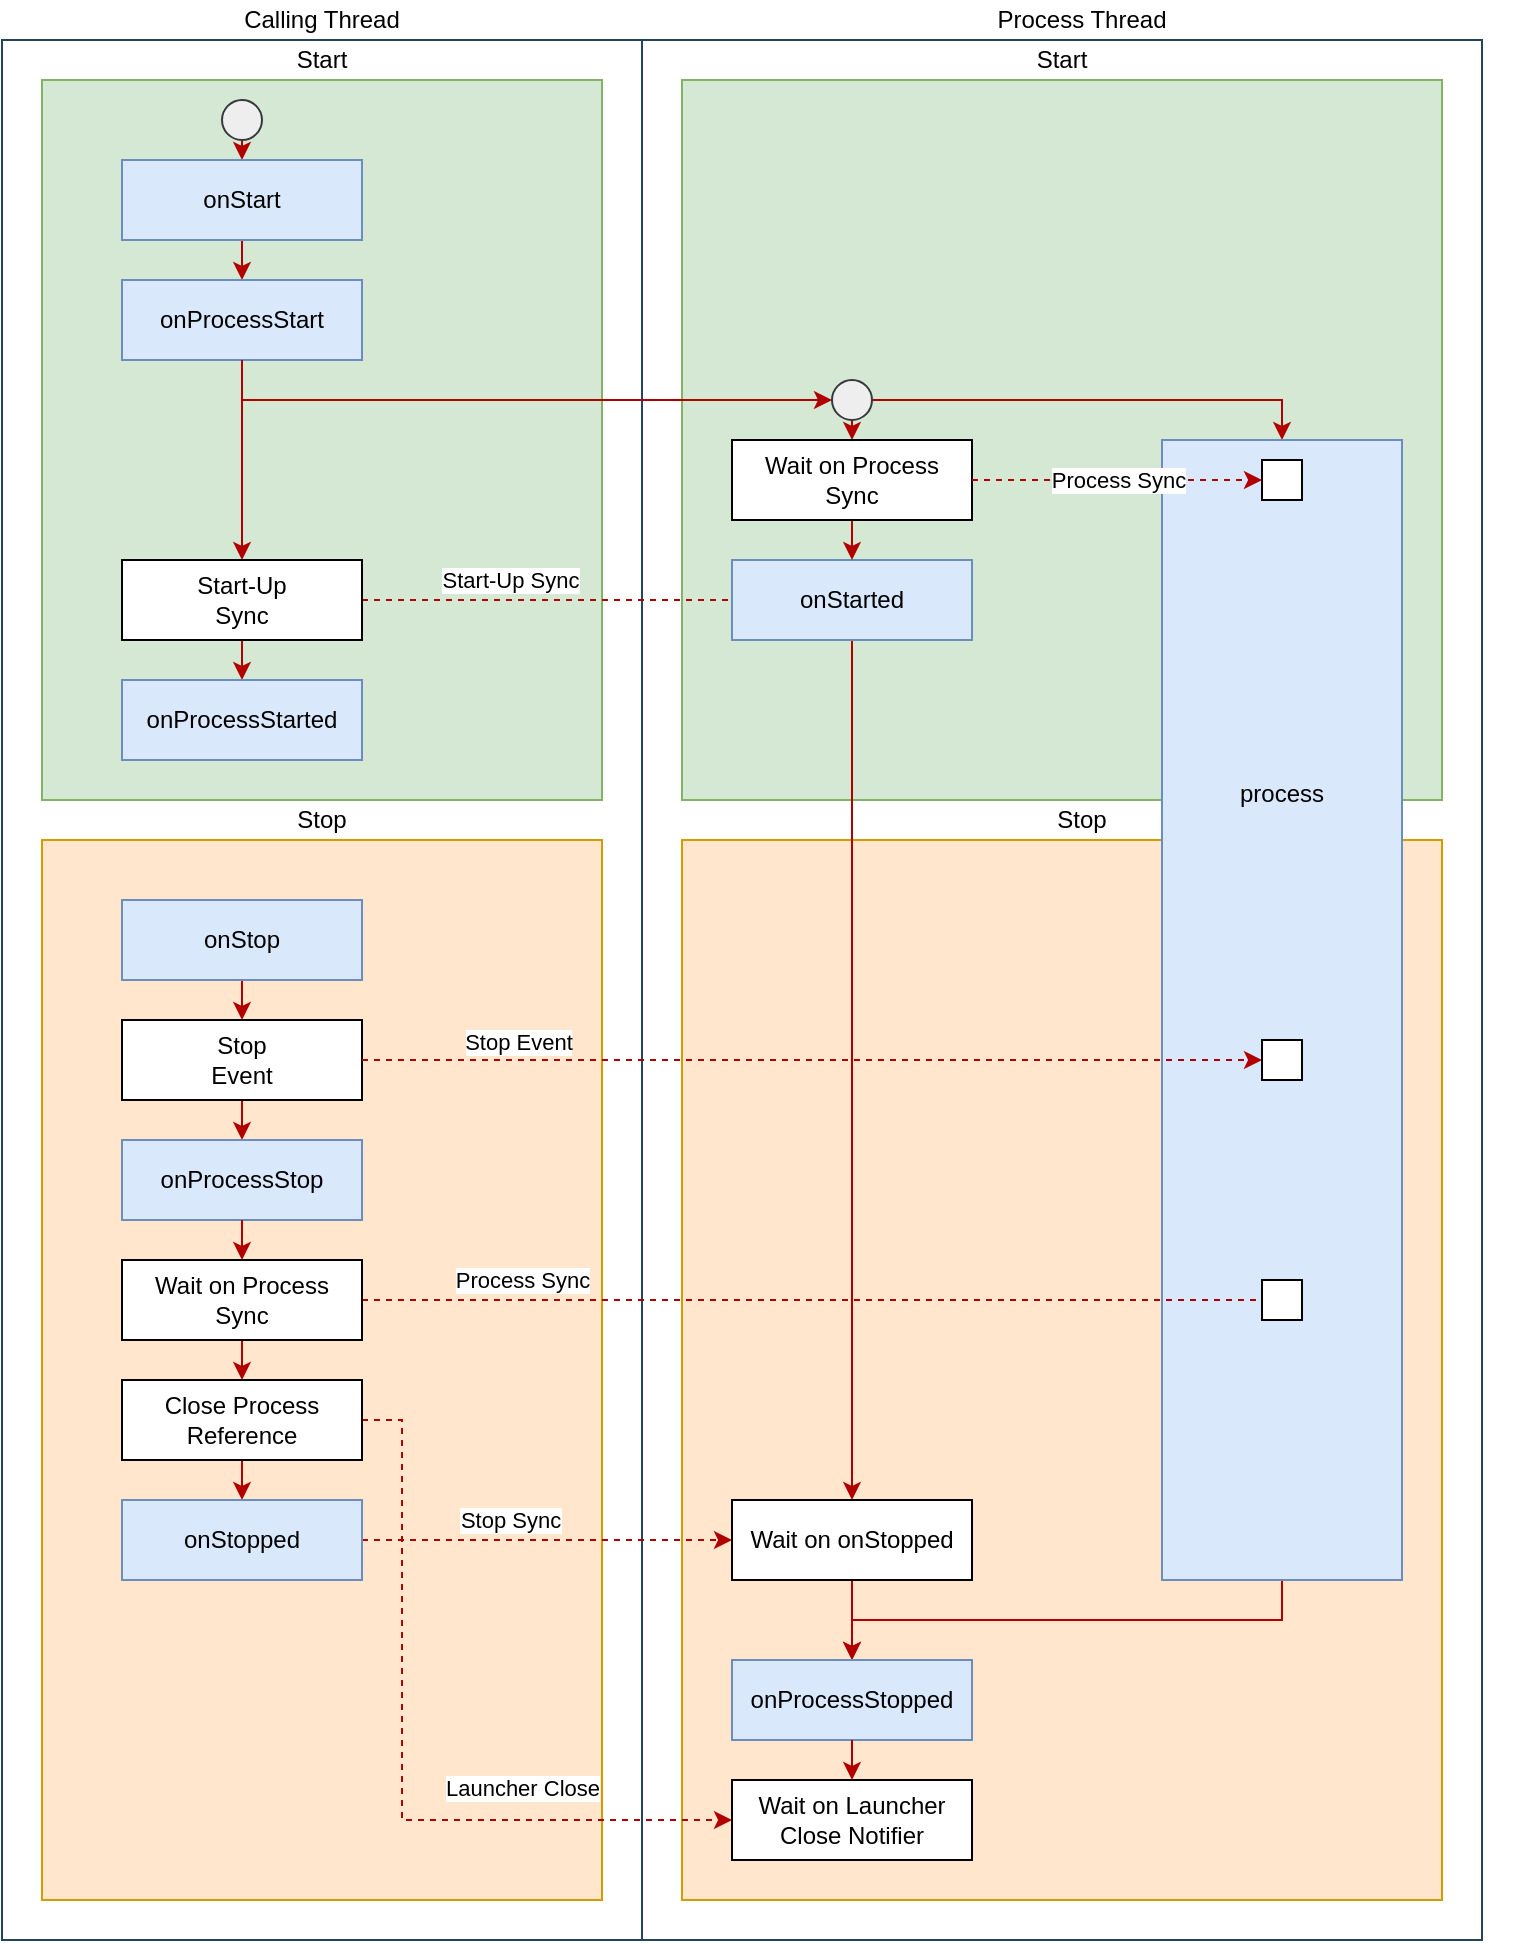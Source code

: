 <mxfile version="24.7.10">
  <diagram name="JKI" id="EsQEIfS5O7bUuRCNOIGf">
    <mxGraphModel dx="2045" dy="652" grid="1" gridSize="10" guides="1" tooltips="1" connect="1" arrows="1" fold="1" page="1" pageScale="1" pageWidth="850" pageHeight="1100" math="0" shadow="0">
      <root>
        <mxCell id="0" />
        <mxCell id="1" parent="0" />
        <mxCell id="qxblCZBRoI3jqUzUjEoY-41" value="" style="rounded=0;whiteSpace=wrap;html=1;fillColor=none;strokeColor=#23445d;" vertex="1" parent="1">
          <mxGeometry x="260" y="100" width="420" height="950" as="geometry" />
        </mxCell>
        <mxCell id="qxblCZBRoI3jqUzUjEoY-39" value="" style="rounded=0;whiteSpace=wrap;html=1;fillColor=none;strokeColor=#23445d;" vertex="1" parent="1">
          <mxGeometry x="-60" y="100" width="320" height="950" as="geometry" />
        </mxCell>
        <mxCell id="qxblCZBRoI3jqUzUjEoY-37" value="" style="rounded=0;whiteSpace=wrap;html=1;fillColor=#ffe6cc;strokeColor=#d79b00;" vertex="1" parent="1">
          <mxGeometry x="280" y="500" width="380" height="530" as="geometry" />
        </mxCell>
        <mxCell id="qxblCZBRoI3jqUzUjEoY-29" value="" style="rounded=0;whiteSpace=wrap;html=1;fillColor=#ffe6cc;strokeColor=#d79b00;" vertex="1" parent="1">
          <mxGeometry x="-40" y="500" width="280" height="530" as="geometry" />
        </mxCell>
        <mxCell id="qxblCZBRoI3jqUzUjEoY-25" value="" style="rounded=0;whiteSpace=wrap;html=1;fillColor=#d5e8d4;strokeColor=#82b366;" vertex="1" parent="1">
          <mxGeometry x="280" y="120" width="380" height="360" as="geometry" />
        </mxCell>
        <mxCell id="qxblCZBRoI3jqUzUjEoY-23" value="" style="rounded=0;whiteSpace=wrap;html=1;fillColor=#d5e8d4;strokeColor=#82b366;" vertex="1" parent="1">
          <mxGeometry x="-40" y="120" width="280" height="360" as="geometry" />
        </mxCell>
        <mxCell id="qxblCZBRoI3jqUzUjEoY-1" value="Calling Thread" style="text;html=1;align=center;verticalAlign=middle;whiteSpace=wrap;rounded=0;" vertex="1" parent="1">
          <mxGeometry x="-60" y="80" width="320" height="20" as="geometry" />
        </mxCell>
        <mxCell id="qxblCZBRoI3jqUzUjEoY-2" value="Process Thread" style="text;html=1;align=center;verticalAlign=middle;whiteSpace=wrap;rounded=0;" vertex="1" parent="1">
          <mxGeometry x="260" y="80" width="440" height="20" as="geometry" />
        </mxCell>
        <mxCell id="qxblCZBRoI3jqUzUjEoY-3" value="Start" style="text;html=1;align=center;verticalAlign=middle;whiteSpace=wrap;rounded=0;" vertex="1" parent="1">
          <mxGeometry x="280" y="100" width="380" height="20" as="geometry" />
        </mxCell>
        <mxCell id="qxblCZBRoI3jqUzUjEoY-4" value="Start" style="text;html=1;align=center;verticalAlign=middle;whiteSpace=wrap;rounded=0;" vertex="1" parent="1">
          <mxGeometry x="-40" y="100" width="280" height="20" as="geometry" />
        </mxCell>
        <mxCell id="qxblCZBRoI3jqUzUjEoY-15" style="edgeStyle=orthogonalEdgeStyle;rounded=0;orthogonalLoop=1;jettySize=auto;html=1;exitX=0.5;exitY=1;exitDx=0;exitDy=0;exitPerimeter=0;entryX=0.5;entryY=0;entryDx=0;entryDy=0;fillColor=#e51400;strokeColor=#B20000;" edge="1" parent="1" source="qxblCZBRoI3jqUzUjEoY-6" target="qxblCZBRoI3jqUzUjEoY-7">
          <mxGeometry relative="1" as="geometry" />
        </mxCell>
        <mxCell id="qxblCZBRoI3jqUzUjEoY-6" value="" style="verticalLabelPosition=bottom;verticalAlign=top;html=1;shape=mxgraph.flowchart.on-page_reference;fillColor=#eeeeee;strokeColor=#36393d;" vertex="1" parent="1">
          <mxGeometry x="50" y="130" width="20" height="20" as="geometry" />
        </mxCell>
        <mxCell id="qxblCZBRoI3jqUzUjEoY-14" style="edgeStyle=orthogonalEdgeStyle;rounded=0;orthogonalLoop=1;jettySize=auto;html=1;exitX=0.5;exitY=1;exitDx=0;exitDy=0;entryX=0.5;entryY=0;entryDx=0;entryDy=0;fillColor=#e51400;strokeColor=#B20000;" edge="1" parent="1" source="qxblCZBRoI3jqUzUjEoY-7" target="qxblCZBRoI3jqUzUjEoY-8">
          <mxGeometry relative="1" as="geometry" />
        </mxCell>
        <mxCell id="qxblCZBRoI3jqUzUjEoY-7" value="onStart" style="html=1;whiteSpace=wrap;fillColor=#dae8fc;strokeColor=#6c8ebf;" vertex="1" parent="1">
          <mxGeometry y="160" width="120" height="40" as="geometry" />
        </mxCell>
        <mxCell id="qxblCZBRoI3jqUzUjEoY-13" style="edgeStyle=orthogonalEdgeStyle;rounded=0;orthogonalLoop=1;jettySize=auto;html=1;exitX=0.5;exitY=1;exitDx=0;exitDy=0;entryX=0.5;entryY=0;entryDx=0;entryDy=0;fillColor=#e51400;strokeColor=#B20000;" edge="1" parent="1" source="qxblCZBRoI3jqUzUjEoY-8" target="qxblCZBRoI3jqUzUjEoY-9">
          <mxGeometry relative="1" as="geometry" />
        </mxCell>
        <mxCell id="qxblCZBRoI3jqUzUjEoY-8" value="onProcessStart" style="html=1;whiteSpace=wrap;fillColor=#dae8fc;strokeColor=#6c8ebf;" vertex="1" parent="1">
          <mxGeometry y="220" width="120" height="40" as="geometry" />
        </mxCell>
        <mxCell id="qxblCZBRoI3jqUzUjEoY-12" value="&lt;div&gt;Start-Up Sync&lt;br&gt;&lt;/div&gt;" style="edgeStyle=orthogonalEdgeStyle;rounded=0;orthogonalLoop=1;jettySize=auto;html=1;exitX=1;exitY=0.5;exitDx=0;exitDy=0;entryX=0;entryY=0.5;entryDx=0;entryDy=0;endArrow=none;endFill=0;dashed=1;fillColor=#e51400;strokeColor=#B20000;" edge="1" parent="1" source="qxblCZBRoI3jqUzUjEoY-9" target="qxblCZBRoI3jqUzUjEoY-11">
          <mxGeometry x="-0.2" y="10" relative="1" as="geometry">
            <mxPoint as="offset" />
          </mxGeometry>
        </mxCell>
        <mxCell id="qxblCZBRoI3jqUzUjEoY-16" style="edgeStyle=orthogonalEdgeStyle;rounded=0;orthogonalLoop=1;jettySize=auto;html=1;exitX=0.5;exitY=1;exitDx=0;exitDy=0;entryX=0.5;entryY=0;entryDx=0;entryDy=0;fillColor=#e51400;strokeColor=#B20000;" edge="1" parent="1" source="qxblCZBRoI3jqUzUjEoY-9" target="qxblCZBRoI3jqUzUjEoY-10">
          <mxGeometry relative="1" as="geometry" />
        </mxCell>
        <mxCell id="qxblCZBRoI3jqUzUjEoY-9" value="&lt;div&gt;Start-Up&lt;/div&gt;&lt;div&gt;Sync&lt;br&gt;&lt;/div&gt;" style="html=1;whiteSpace=wrap;" vertex="1" parent="1">
          <mxGeometry y="360" width="120" height="40" as="geometry" />
        </mxCell>
        <mxCell id="qxblCZBRoI3jqUzUjEoY-10" value="onProcessStarted" style="html=1;whiteSpace=wrap;fillColor=#dae8fc;strokeColor=#6c8ebf;" vertex="1" parent="1">
          <mxGeometry y="420" width="120" height="40" as="geometry" />
        </mxCell>
        <mxCell id="qxblCZBRoI3jqUzUjEoY-56" style="edgeStyle=orthogonalEdgeStyle;rounded=0;orthogonalLoop=1;jettySize=auto;html=1;exitX=0.5;exitY=1;exitDx=0;exitDy=0;entryX=0.5;entryY=0;entryDx=0;entryDy=0;fillColor=#e51400;strokeColor=#B20000;" edge="1" parent="1" source="qxblCZBRoI3jqUzUjEoY-11" target="qxblCZBRoI3jqUzUjEoY-48">
          <mxGeometry relative="1" as="geometry" />
        </mxCell>
        <mxCell id="qxblCZBRoI3jqUzUjEoY-11" value="onStarted" style="html=1;whiteSpace=wrap;fillColor=#dae8fc;strokeColor=#6c8ebf;" vertex="1" parent="1">
          <mxGeometry x="305" y="360" width="120" height="40" as="geometry" />
        </mxCell>
        <mxCell id="qxblCZBRoI3jqUzUjEoY-20" style="edgeStyle=orthogonalEdgeStyle;rounded=0;orthogonalLoop=1;jettySize=auto;html=1;exitX=0.5;exitY=1;exitDx=0;exitDy=0;exitPerimeter=0;entryX=0.5;entryY=0;entryDx=0;entryDy=0;fillColor=#e51400;strokeColor=#B20000;" edge="1" parent="1" source="qxblCZBRoI3jqUzUjEoY-17" target="qxblCZBRoI3jqUzUjEoY-19">
          <mxGeometry relative="1" as="geometry" />
        </mxCell>
        <mxCell id="qxblCZBRoI3jqUzUjEoY-26" style="edgeStyle=orthogonalEdgeStyle;rounded=0;orthogonalLoop=1;jettySize=auto;html=1;exitX=1;exitY=0.5;exitDx=0;exitDy=0;exitPerimeter=0;entryX=0.5;entryY=0;entryDx=0;entryDy=0;fillColor=#e51400;strokeColor=#B20000;" edge="1" parent="1" source="qxblCZBRoI3jqUzUjEoY-17" target="qxblCZBRoI3jqUzUjEoY-22">
          <mxGeometry relative="1" as="geometry" />
        </mxCell>
        <mxCell id="qxblCZBRoI3jqUzUjEoY-17" value="" style="verticalLabelPosition=bottom;verticalAlign=top;html=1;shape=mxgraph.flowchart.on-page_reference;fillColor=#eeeeee;strokeColor=#36393d;" vertex="1" parent="1">
          <mxGeometry x="355" y="270" width="20" height="20" as="geometry" />
        </mxCell>
        <mxCell id="qxblCZBRoI3jqUzUjEoY-18" style="edgeStyle=orthogonalEdgeStyle;rounded=0;orthogonalLoop=1;jettySize=auto;html=1;exitX=0.5;exitY=1;exitDx=0;exitDy=0;entryX=0;entryY=0.5;entryDx=0;entryDy=0;entryPerimeter=0;fillColor=#e51400;strokeColor=#B20000;" edge="1" parent="1" source="qxblCZBRoI3jqUzUjEoY-8" target="qxblCZBRoI3jqUzUjEoY-17">
          <mxGeometry relative="1" as="geometry" />
        </mxCell>
        <mxCell id="qxblCZBRoI3jqUzUjEoY-21" style="edgeStyle=orthogonalEdgeStyle;rounded=0;orthogonalLoop=1;jettySize=auto;html=1;exitX=0.5;exitY=1;exitDx=0;exitDy=0;entryX=0.5;entryY=0;entryDx=0;entryDy=0;fillColor=#e51400;strokeColor=#B20000;" edge="1" parent="1" source="qxblCZBRoI3jqUzUjEoY-19" target="qxblCZBRoI3jqUzUjEoY-11">
          <mxGeometry relative="1" as="geometry" />
        </mxCell>
        <mxCell id="qxblCZBRoI3jqUzUjEoY-19" value="&lt;div&gt;Wait on Process&lt;/div&gt;&lt;div&gt;Sync&lt;br&gt;&lt;/div&gt;" style="html=1;whiteSpace=wrap;" vertex="1" parent="1">
          <mxGeometry x="305" y="300" width="120" height="40" as="geometry" />
        </mxCell>
        <mxCell id="qxblCZBRoI3jqUzUjEoY-52" style="edgeStyle=orthogonalEdgeStyle;rounded=0;orthogonalLoop=1;jettySize=auto;html=1;exitX=0.5;exitY=1;exitDx=0;exitDy=0;entryX=0.5;entryY=0;entryDx=0;entryDy=0;fillColor=#e51400;strokeColor=#B20000;" edge="1" parent="1" source="qxblCZBRoI3jqUzUjEoY-22" target="qxblCZBRoI3jqUzUjEoY-51">
          <mxGeometry relative="1" as="geometry">
            <mxPoint x="580" y="870" as="sourcePoint" />
          </mxGeometry>
        </mxCell>
        <mxCell id="qxblCZBRoI3jqUzUjEoY-22" value="&lt;div&gt;process&lt;/div&gt;&lt;div&gt;&lt;br&gt;&lt;/div&gt;&lt;div&gt;&lt;br&gt;&lt;/div&gt;&lt;div&gt;&lt;br&gt;&lt;/div&gt;&lt;div&gt;&lt;br&gt;&lt;/div&gt;&lt;div&gt;&lt;br&gt;&lt;/div&gt;&lt;div&gt;&lt;br&gt;&lt;/div&gt;&lt;div&gt;&lt;br&gt;&lt;/div&gt;&lt;div&gt;&lt;br&gt;&lt;/div&gt;&lt;div&gt;&lt;br&gt;&lt;/div&gt;&lt;div&gt;&lt;br&gt;&lt;/div&gt;&lt;div&gt;&lt;br&gt;&lt;/div&gt;&lt;div&gt;&lt;br&gt;&lt;/div&gt;&lt;div&gt;&lt;br&gt;&lt;/div&gt;&lt;div&gt;&lt;br&gt;&lt;/div&gt;&lt;div&gt;&lt;br&gt;&lt;/div&gt;" style="html=1;whiteSpace=wrap;fillColor=#dae8fc;strokeColor=#6c8ebf;" vertex="1" parent="1">
          <mxGeometry x="520" y="300" width="120" height="570" as="geometry" />
        </mxCell>
        <mxCell id="qxblCZBRoI3jqUzUjEoY-32" style="edgeStyle=orthogonalEdgeStyle;rounded=0;orthogonalLoop=1;jettySize=auto;html=1;exitX=0.5;exitY=1;exitDx=0;exitDy=0;entryX=0.5;entryY=0;entryDx=0;entryDy=0;fillColor=#e51400;strokeColor=#B20000;" edge="1" parent="1" source="qxblCZBRoI3jqUzUjEoY-27" target="qxblCZBRoI3jqUzUjEoY-31">
          <mxGeometry relative="1" as="geometry" />
        </mxCell>
        <mxCell id="qxblCZBRoI3jqUzUjEoY-27" value="onStop" style="html=1;whiteSpace=wrap;fillColor=#dae8fc;strokeColor=#6c8ebf;" vertex="1" parent="1">
          <mxGeometry y="530" width="120" height="40" as="geometry" />
        </mxCell>
        <mxCell id="qxblCZBRoI3jqUzUjEoY-30" value="Stop" style="text;html=1;align=center;verticalAlign=middle;whiteSpace=wrap;rounded=0;" vertex="1" parent="1">
          <mxGeometry x="-40" y="480" width="280" height="20" as="geometry" />
        </mxCell>
        <mxCell id="qxblCZBRoI3jqUzUjEoY-42" style="edgeStyle=orthogonalEdgeStyle;rounded=0;orthogonalLoop=1;jettySize=auto;html=1;exitX=0.5;exitY=1;exitDx=0;exitDy=0;entryX=0.5;entryY=0;entryDx=0;entryDy=0;fillColor=#e51400;strokeColor=#B20000;" edge="1" parent="1" source="qxblCZBRoI3jqUzUjEoY-31" target="qxblCZBRoI3jqUzUjEoY-33">
          <mxGeometry relative="1" as="geometry" />
        </mxCell>
        <mxCell id="qxblCZBRoI3jqUzUjEoY-31" value="&lt;div&gt;Stop&lt;/div&gt;&lt;div&gt;Event&lt;br&gt;&lt;/div&gt;" style="html=1;whiteSpace=wrap;" vertex="1" parent="1">
          <mxGeometry y="590" width="120" height="40" as="geometry" />
        </mxCell>
        <mxCell id="qxblCZBRoI3jqUzUjEoY-33" value="onProcessStop" style="html=1;whiteSpace=wrap;fillColor=#dae8fc;strokeColor=#6c8ebf;" vertex="1" parent="1">
          <mxGeometry y="650" width="120" height="40" as="geometry" />
        </mxCell>
        <mxCell id="qxblCZBRoI3jqUzUjEoY-34" style="edgeStyle=orthogonalEdgeStyle;rounded=0;orthogonalLoop=1;jettySize=auto;html=1;exitX=0.5;exitY=1;exitDx=0;exitDy=0;entryX=0.5;entryY=0;entryDx=0;entryDy=0;fillColor=#e51400;strokeColor=#B20000;" edge="1" source="qxblCZBRoI3jqUzUjEoY-33" target="qxblCZBRoI3jqUzUjEoY-35" parent="1">
          <mxGeometry relative="1" as="geometry" />
        </mxCell>
        <mxCell id="qxblCZBRoI3jqUzUjEoY-45" style="edgeStyle=orthogonalEdgeStyle;rounded=0;orthogonalLoop=1;jettySize=auto;html=1;exitX=0.5;exitY=1;exitDx=0;exitDy=0;entryX=0.5;entryY=0;entryDx=0;entryDy=0;fillColor=#e51400;strokeColor=#B20000;" edge="1" parent="1" source="qxblCZBRoI3jqUzUjEoY-35" target="qxblCZBRoI3jqUzUjEoY-44">
          <mxGeometry relative="1" as="geometry" />
        </mxCell>
        <mxCell id="qxblCZBRoI3jqUzUjEoY-50" value="Process Sync" style="edgeStyle=orthogonalEdgeStyle;rounded=0;orthogonalLoop=1;jettySize=auto;html=1;exitX=1;exitY=0.5;exitDx=0;exitDy=0;endArrow=none;endFill=0;dashed=1;fillColor=#e51400;strokeColor=#B20000;entryX=0;entryY=0.5;entryDx=0;entryDy=0;" edge="1" parent="1" source="qxblCZBRoI3jqUzUjEoY-35" target="qxblCZBRoI3jqUzUjEoY-62">
          <mxGeometry x="-0.644" y="10" relative="1" as="geometry">
            <mxPoint x="540" y="730" as="targetPoint" />
            <mxPoint as="offset" />
          </mxGeometry>
        </mxCell>
        <mxCell id="qxblCZBRoI3jqUzUjEoY-35" value="&lt;div&gt;Wait on Process&lt;/div&gt;&lt;div&gt;Sync&lt;br&gt;&lt;/div&gt;" style="html=1;whiteSpace=wrap;" vertex="1" parent="1">
          <mxGeometry y="710" width="120" height="40" as="geometry" />
        </mxCell>
        <mxCell id="qxblCZBRoI3jqUzUjEoY-38" value="Stop" style="text;html=1;align=center;verticalAlign=middle;whiteSpace=wrap;rounded=0;" vertex="1" parent="1">
          <mxGeometry x="280" y="480" width="400" height="20" as="geometry" />
        </mxCell>
        <mxCell id="qxblCZBRoI3jqUzUjEoY-43" value="Stop Event" style="edgeStyle=orthogonalEdgeStyle;rounded=0;orthogonalLoop=1;jettySize=auto;html=1;exitX=1;exitY=0.5;exitDx=0;exitDy=0;entryX=0;entryY=0.5;entryDx=0;entryDy=0;fillColor=#e51400;strokeColor=#B20000;dashed=1;" edge="1" parent="1" source="qxblCZBRoI3jqUzUjEoY-31" target="qxblCZBRoI3jqUzUjEoY-63">
          <mxGeometry x="-0.628" y="10" relative="1" as="geometry">
            <mxPoint x="550" y="609.81" as="targetPoint" />
            <mxPoint x="-6" y="1" as="offset" />
          </mxGeometry>
        </mxCell>
        <mxCell id="qxblCZBRoI3jqUzUjEoY-59" style="edgeStyle=orthogonalEdgeStyle;rounded=0;orthogonalLoop=1;jettySize=auto;html=1;exitX=1;exitY=0.5;exitDx=0;exitDy=0;entryX=0;entryY=0.5;entryDx=0;entryDy=0;fillColor=#e51400;strokeColor=#B20000;dashed=1;" edge="1" parent="1" source="qxblCZBRoI3jqUzUjEoY-44" target="qxblCZBRoI3jqUzUjEoY-58">
          <mxGeometry relative="1" as="geometry">
            <Array as="points">
              <mxPoint x="140" y="790" />
              <mxPoint x="140" y="990" />
            </Array>
          </mxGeometry>
        </mxCell>
        <mxCell id="qxblCZBRoI3jqUzUjEoY-60" value="Launcher Close" style="edgeLabel;html=1;align=center;verticalAlign=middle;resizable=0;points=[];" vertex="1" connectable="0" parent="qxblCZBRoI3jqUzUjEoY-59">
          <mxGeometry x="-0.115" y="-3" relative="1" as="geometry">
            <mxPoint x="63" y="33" as="offset" />
          </mxGeometry>
        </mxCell>
        <mxCell id="qxblCZBRoI3jqUzUjEoY-65" style="edgeStyle=orthogonalEdgeStyle;rounded=0;orthogonalLoop=1;jettySize=auto;html=1;exitX=0.5;exitY=1;exitDx=0;exitDy=0;entryX=0.5;entryY=0;entryDx=0;entryDy=0;fillColor=#e51400;strokeColor=#B20000;" edge="1" parent="1" source="qxblCZBRoI3jqUzUjEoY-44" target="qxblCZBRoI3jqUzUjEoY-46">
          <mxGeometry relative="1" as="geometry" />
        </mxCell>
        <mxCell id="qxblCZBRoI3jqUzUjEoY-44" value="&lt;div&gt;Close Process Reference&lt;br&gt;&lt;/div&gt;" style="html=1;whiteSpace=wrap;" vertex="1" parent="1">
          <mxGeometry y="770" width="120" height="40" as="geometry" />
        </mxCell>
        <mxCell id="qxblCZBRoI3jqUzUjEoY-49" value="Stop Sync" style="edgeStyle=orthogonalEdgeStyle;rounded=0;orthogonalLoop=1;jettySize=auto;html=1;exitX=1;exitY=0.5;exitDx=0;exitDy=0;entryX=0;entryY=0.5;entryDx=0;entryDy=0;fillColor=#e51400;strokeColor=#B20000;dashed=1;" edge="1" parent="1" source="qxblCZBRoI3jqUzUjEoY-46" target="qxblCZBRoI3jqUzUjEoY-48">
          <mxGeometry x="-0.2" y="10" relative="1" as="geometry">
            <mxPoint as="offset" />
          </mxGeometry>
        </mxCell>
        <mxCell id="qxblCZBRoI3jqUzUjEoY-46" value="onStopped" style="html=1;whiteSpace=wrap;fillColor=#dae8fc;strokeColor=#6c8ebf;" vertex="1" parent="1">
          <mxGeometry y="830" width="120" height="40" as="geometry" />
        </mxCell>
        <mxCell id="qxblCZBRoI3jqUzUjEoY-55" style="edgeStyle=orthogonalEdgeStyle;rounded=0;orthogonalLoop=1;jettySize=auto;html=1;exitX=0.5;exitY=1;exitDx=0;exitDy=0;entryX=0.5;entryY=0;entryDx=0;entryDy=0;fillColor=#e51400;strokeColor=#B20000;" edge="1" parent="1" source="qxblCZBRoI3jqUzUjEoY-48" target="qxblCZBRoI3jqUzUjEoY-51">
          <mxGeometry relative="1" as="geometry" />
        </mxCell>
        <mxCell id="qxblCZBRoI3jqUzUjEoY-48" value="&lt;div&gt;Wait on onStopped&lt;/div&gt;" style="html=1;whiteSpace=wrap;" vertex="1" parent="1">
          <mxGeometry x="305" y="830" width="120" height="40" as="geometry" />
        </mxCell>
        <mxCell id="qxblCZBRoI3jqUzUjEoY-51" value="onProcessStopped" style="html=1;whiteSpace=wrap;fillColor=#dae8fc;strokeColor=#6c8ebf;" vertex="1" parent="1">
          <mxGeometry x="305" y="910" width="120" height="40" as="geometry" />
        </mxCell>
        <mxCell id="qxblCZBRoI3jqUzUjEoY-58" value="&lt;div&gt;Wait on Launcher Close Notifier&lt;br&gt;&lt;/div&gt;" style="html=1;whiteSpace=wrap;" vertex="1" parent="1">
          <mxGeometry x="305" y="970" width="120" height="40" as="geometry" />
        </mxCell>
        <mxCell id="qxblCZBRoI3jqUzUjEoY-61" style="edgeStyle=orthogonalEdgeStyle;rounded=0;orthogonalLoop=1;jettySize=auto;html=1;exitX=0.5;exitY=1;exitDx=0;exitDy=0;entryX=0.5;entryY=0;entryDx=0;entryDy=0;fillColor=#e51400;strokeColor=#B20000;" edge="1" parent="1" source="qxblCZBRoI3jqUzUjEoY-51" target="qxblCZBRoI3jqUzUjEoY-58">
          <mxGeometry relative="1" as="geometry" />
        </mxCell>
        <mxCell id="qxblCZBRoI3jqUzUjEoY-62" value="" style="rounded=0;whiteSpace=wrap;html=1;" vertex="1" parent="1">
          <mxGeometry x="570" y="720" width="20" height="20" as="geometry" />
        </mxCell>
        <mxCell id="qxblCZBRoI3jqUzUjEoY-63" value="" style="rounded=0;whiteSpace=wrap;html=1;" vertex="1" parent="1">
          <mxGeometry x="570" y="600" width="20" height="20" as="geometry" />
        </mxCell>
        <mxCell id="qxblCZBRoI3jqUzUjEoY-64" value="" style="rounded=0;whiteSpace=wrap;html=1;" vertex="1" parent="1">
          <mxGeometry x="570" y="310" width="20" height="20" as="geometry" />
        </mxCell>
        <mxCell id="qxblCZBRoI3jqUzUjEoY-47" value="&lt;div&gt;Process Sync&lt;br&gt;&lt;/div&gt;" style="edgeStyle=orthogonalEdgeStyle;rounded=0;orthogonalLoop=1;jettySize=auto;html=1;exitX=1;exitY=0.5;exitDx=0;exitDy=0;entryX=0;entryY=0.5;entryDx=0;entryDy=0;fillColor=#e51400;strokeColor=#B20000;dashed=1;" edge="1" parent="1" source="qxblCZBRoI3jqUzUjEoY-19" target="qxblCZBRoI3jqUzUjEoY-64">
          <mxGeometry relative="1" as="geometry" />
        </mxCell>
      </root>
    </mxGraphModel>
  </diagram>
</mxfile>
